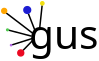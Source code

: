 <?xml version="1.0" encoding="UTF-8"?>
<dia:diagram xmlns:dia="http://www.lysator.liu.se/~alla/dia/">
  <dia:layer name="Background" visible="true" active="true">
    <dia:group>
      <dia:object type="Standard - Text" version="1" id="O0">
        <dia:attribute name="obj_pos">
          <dia:point val="4,0.8"/>
        </dia:attribute>
        <dia:attribute name="obj_bb">
          <dia:rectangle val="4,-0.453;5.935,1.11"/>
        </dia:attribute>
        <dia:attribute name="text">
          <dia:composite type="text">
            <dia:attribute name="string">
              <dia:string>#gus#</dia:string>
            </dia:attribute>
            <dia:attribute name="font">
              <dia:font family="Calisto MT" style="0" name="Courier"/>
            </dia:attribute>
            <dia:attribute name="height">
              <dia:real val="1.693"/>
            </dia:attribute>
            <dia:attribute name="pos">
              <dia:point val="4,0.8"/>
            </dia:attribute>
            <dia:attribute name="color">
              <dia:color val="#000000"/>
            </dia:attribute>
            <dia:attribute name="alignment">
              <dia:enum val="0"/>
            </dia:attribute>
          </dia:composite>
        </dia:attribute>
        <dia:attribute name="valign">
          <dia:enum val="3"/>
        </dia:attribute>
      </dia:object>
      <dia:object type="Standard - Line" version="0" id="O1">
        <dia:attribute name="obj_pos">
          <dia:point val="4.35,0.168"/>
        </dia:attribute>
        <dia:attribute name="obj_bb">
          <dia:rectangle val="4.322,-0.685;4.465,0.195"/>
        </dia:attribute>
        <dia:attribute name="conn_endpoints">
          <dia:point val="4.35,0.168"/>
          <dia:point val="4.438,-0.657"/>
        </dia:attribute>
        <dia:attribute name="numcp">
          <dia:int val="1"/>
        </dia:attribute>
        <dia:attribute name="line_width">
          <dia:real val="0.05"/>
        </dia:attribute>
      </dia:object>
      <dia:object type="Standard - Line" version="0" id="O2">
        <dia:attribute name="obj_pos">
          <dia:point val="4.204,0.193"/>
        </dia:attribute>
        <dia:attribute name="obj_bb">
          <dia:rectangle val="3.947,-0.415;4.237,0.225"/>
        </dia:attribute>
        <dia:attribute name="conn_endpoints">
          <dia:point val="4.204,0.193"/>
          <dia:point val="3.979,-0.382"/>
        </dia:attribute>
        <dia:attribute name="numcp">
          <dia:int val="1"/>
        </dia:attribute>
        <dia:attribute name="line_width">
          <dia:real val="0.05"/>
        </dia:attribute>
      </dia:object>
      <dia:object type="Standard - Line" version="0" id="O3">
        <dia:attribute name="obj_pos">
          <dia:point val="4.138,0.284"/>
        </dia:attribute>
        <dia:attribute name="obj_bb">
          <dia:rectangle val="3.202,-0.439;4.173,0.319"/>
        </dia:attribute>
        <dia:attribute name="conn_endpoints">
          <dia:point val="4.138,0.284"/>
          <dia:point val="3.238,-0.404"/>
        </dia:attribute>
        <dia:attribute name="numcp">
          <dia:int val="1"/>
        </dia:attribute>
        <dia:attribute name="line_width">
          <dia:real val="0.05"/>
        </dia:attribute>
      </dia:object>
      <dia:object type="Standard - Line" version="0" id="O4">
        <dia:attribute name="obj_pos">
          <dia:point val="4.088,0.371"/>
        </dia:attribute>
        <dia:attribute name="obj_bb">
          <dia:rectangle val="3.294,0.141;4.118,0.402"/>
        </dia:attribute>
        <dia:attribute name="conn_endpoints">
          <dia:point val="4.088,0.371"/>
          <dia:point val="3.325,0.171"/>
        </dia:attribute>
        <dia:attribute name="numcp">
          <dia:int val="1"/>
        </dia:attribute>
        <dia:attribute name="line_width">
          <dia:real val="0.05"/>
        </dia:attribute>
      </dia:object>
      <dia:object type="Standard - Line" version="0" id="O5">
        <dia:attribute name="obj_pos">
          <dia:point val="4.112,0.446"/>
        </dia:attribute>
        <dia:attribute name="obj_bb">
          <dia:rectangle val="3.406,0.415;4.144,0.69"/>
        </dia:attribute>
        <dia:attribute name="conn_endpoints">
          <dia:point val="4.112,0.446"/>
          <dia:point val="3.438,0.659"/>
        </dia:attribute>
        <dia:attribute name="numcp">
          <dia:int val="1"/>
        </dia:attribute>
        <dia:attribute name="line_width">
          <dia:real val="0.05"/>
        </dia:attribute>
      </dia:object>
      <dia:object type="Standard - Line" version="0" id="O6">
        <dia:attribute name="obj_pos">
          <dia:point val="4.138,0.496"/>
        </dia:attribute>
        <dia:attribute name="obj_bb">
          <dia:rectangle val="3.765,0.461;4.173,0.882"/>
        </dia:attribute>
        <dia:attribute name="conn_endpoints">
          <dia:point val="4.138,0.496"/>
          <dia:point val="3.8,0.846"/>
        </dia:attribute>
        <dia:attribute name="numcp">
          <dia:int val="1"/>
        </dia:attribute>
        <dia:attribute name="line_width">
          <dia:real val="0.05"/>
        </dia:attribute>
      </dia:object>
      <dia:object type="Standard - Ellipse" version="0" id="O7">
        <dia:attribute name="obj_pos">
          <dia:point val="3.831,-0.613"/>
        </dia:attribute>
        <dia:attribute name="obj_bb">
          <dia:rectangle val="3.806,-0.638;4.078,-0.366"/>
        </dia:attribute>
        <dia:attribute name="elem_corner">
          <dia:point val="3.831,-0.613"/>
        </dia:attribute>
        <dia:attribute name="elem_width">
          <dia:real val="0.222"/>
        </dia:attribute>
        <dia:attribute name="elem_height">
          <dia:real val="0.222"/>
        </dia:attribute>
        <dia:attribute name="border_width">
          <dia:real val="0.05"/>
        </dia:attribute>
        <dia:attribute name="border_color">
          <dia:color val="#1d1dd2"/>
        </dia:attribute>
        <dia:attribute name="inner_color">
          <dia:color val="#1d1dd2"/>
        </dia:attribute>
        <dia:attribute name="aspect">
          <dia:enum val="2"/>
        </dia:attribute>
      </dia:object>
      <dia:object type="Standard - Ellipse" version="0" id="O8">
        <dia:attribute name="obj_pos">
          <dia:point val="3.255,0.131"/>
        </dia:attribute>
        <dia:attribute name="obj_bb">
          <dia:rectangle val="3.23,0.106;3.337,0.214"/>
        </dia:attribute>
        <dia:attribute name="elem_corner">
          <dia:point val="3.255,0.131"/>
        </dia:attribute>
        <dia:attribute name="elem_width">
          <dia:real val="0.058"/>
        </dia:attribute>
        <dia:attribute name="elem_height">
          <dia:real val="0.058"/>
        </dia:attribute>
        <dia:attribute name="border_width">
          <dia:real val="0.05"/>
        </dia:attribute>
        <dia:attribute name="border_color">
          <dia:color val="#52c852"/>
        </dia:attribute>
        <dia:attribute name="inner_color">
          <dia:color val="#52c852"/>
        </dia:attribute>
        <dia:attribute name="aspect">
          <dia:enum val="2"/>
        </dia:attribute>
      </dia:object>
      <dia:object type="Standard - Ellipse" version="0" id="O9">
        <dia:attribute name="obj_pos">
          <dia:point val="3.092,-0.553"/>
        </dia:attribute>
        <dia:attribute name="obj_bb">
          <dia:rectangle val="3.067,-0.578;3.279,-0.365"/>
        </dia:attribute>
        <dia:attribute name="elem_corner">
          <dia:point val="3.092,-0.553"/>
        </dia:attribute>
        <dia:attribute name="elem_width">
          <dia:real val="0.162"/>
        </dia:attribute>
        <dia:attribute name="elem_height">
          <dia:real val="0.162"/>
        </dia:attribute>
        <dia:attribute name="border_width">
          <dia:real val="0.05"/>
        </dia:attribute>
        <dia:attribute name="border_color">
          <dia:color val="#ffa500"/>
        </dia:attribute>
        <dia:attribute name="inner_color">
          <dia:color val="#ffa500"/>
        </dia:attribute>
        <dia:attribute name="aspect">
          <dia:enum val="2"/>
        </dia:attribute>
      </dia:object>
      <dia:object type="Standard - Ellipse" version="0" id="O10">
        <dia:attribute name="obj_pos">
          <dia:point val="4.392,-0.777"/>
        </dia:attribute>
        <dia:attribute name="obj_bb">
          <dia:rectangle val="4.367,-0.802;4.522,-0.647"/>
        </dia:attribute>
        <dia:attribute name="elem_corner">
          <dia:point val="4.392,-0.777"/>
        </dia:attribute>
        <dia:attribute name="elem_width">
          <dia:real val="0.106"/>
        </dia:attribute>
        <dia:attribute name="elem_height">
          <dia:real val="0.106"/>
        </dia:attribute>
        <dia:attribute name="border_width">
          <dia:real val="0.05"/>
        </dia:attribute>
        <dia:attribute name="border_color">
          <dia:color val="#f1df12"/>
        </dia:attribute>
        <dia:attribute name="inner_color">
          <dia:color val="#f1df12"/>
        </dia:attribute>
        <dia:attribute name="aspect">
          <dia:enum val="2"/>
        </dia:attribute>
      </dia:object>
      <dia:object type="Standard - Ellipse" version="0" id="O11">
        <dia:attribute name="obj_pos">
          <dia:point val="3.382,0.649"/>
        </dia:attribute>
        <dia:attribute name="obj_bb">
          <dia:rectangle val="3.357,0.624;3.448,0.716"/>
        </dia:attribute>
        <dia:attribute name="elem_corner">
          <dia:point val="3.382,0.649"/>
        </dia:attribute>
        <dia:attribute name="elem_width">
          <dia:real val="0.042"/>
        </dia:attribute>
        <dia:attribute name="elem_height">
          <dia:real val="0.042"/>
        </dia:attribute>
        <dia:attribute name="border_width">
          <dia:real val="0.05"/>
        </dia:attribute>
        <dia:attribute name="border_color">
          <dia:color val="#b467e4"/>
        </dia:attribute>
        <dia:attribute name="inner_color">
          <dia:color val="#b467e4"/>
        </dia:attribute>
        <dia:attribute name="aspect">
          <dia:enum val="2"/>
        </dia:attribute>
      </dia:object>
      <dia:object type="Standard - Ellipse" version="0" id="O12">
        <dia:attribute name="obj_pos">
          <dia:point val="3.627,0.831"/>
        </dia:attribute>
        <dia:attribute name="obj_bb">
          <dia:rectangle val="3.602,0.806;3.849,1.053"/>
        </dia:attribute>
        <dia:attribute name="elem_corner">
          <dia:point val="3.627,0.831"/>
        </dia:attribute>
        <dia:attribute name="elem_width">
          <dia:real val="0.197"/>
        </dia:attribute>
        <dia:attribute name="elem_height">
          <dia:real val="0.197"/>
        </dia:attribute>
        <dia:attribute name="border_width">
          <dia:real val="0.05"/>
        </dia:attribute>
        <dia:attribute name="border_color">
          <dia:color val="#eb0922"/>
        </dia:attribute>
        <dia:attribute name="inner_color">
          <dia:color val="#eb0922"/>
        </dia:attribute>
        <dia:attribute name="aspect">
          <dia:enum val="2"/>
        </dia:attribute>
      </dia:object>
    </dia:group>
  </dia:layer>
</dia:diagram>
